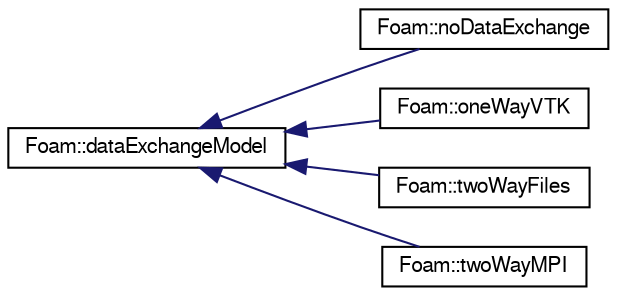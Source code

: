 digraph "Graphical Class Hierarchy"
{
  edge [fontname="FreeSans",fontsize="10",labelfontname="FreeSans",labelfontsize="10"];
  node [fontname="FreeSans",fontsize="10",shape=record];
  rankdir="LR";
  Node1 [label="Foam::dataExchangeModel",height=0.2,width=0.4,color="black", fillcolor="white", style="filled",URL="$classFoam_1_1dataExchangeModel.html"];
  Node1 -> Node2 [dir="back",color="midnightblue",fontsize="10",style="solid",fontname="FreeSans"];
  Node2 [label="Foam::noDataExchange",height=0.2,width=0.4,color="black", fillcolor="white", style="filled",URL="$classFoam_1_1noDataExchange.html"];
  Node1 -> Node3 [dir="back",color="midnightblue",fontsize="10",style="solid",fontname="FreeSans"];
  Node3 [label="Foam::oneWayVTK",height=0.2,width=0.4,color="black", fillcolor="white", style="filled",URL="$classFoam_1_1oneWayVTK.html"];
  Node1 -> Node4 [dir="back",color="midnightblue",fontsize="10",style="solid",fontname="FreeSans"];
  Node4 [label="Foam::twoWayFiles",height=0.2,width=0.4,color="black", fillcolor="white", style="filled",URL="$classFoam_1_1twoWayFiles.html"];
  Node1 -> Node5 [dir="back",color="midnightblue",fontsize="10",style="solid",fontname="FreeSans"];
  Node5 [label="Foam::twoWayMPI",height=0.2,width=0.4,color="black", fillcolor="white", style="filled",URL="$classFoam_1_1twoWayMPI.html"];
}
